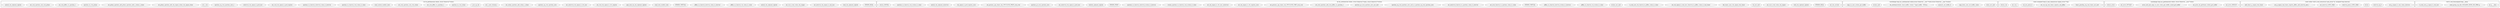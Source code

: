 digraph itimer_c{
		subgraph cluster_do_getitimer{
				label="int do_getitimer(int which, struct itimerval *value)";
				ITIMER_REAL[label="ITIMER_REAL"];
				lock_tsk_sighand_siglock[label="lock_tsk_sighand_siglock"];
				set_interval_tsk_signal_it_real_incr[label="set_interval_tsk_signal_it_real_incr"];
				set_val_it_real_value_tsk_singal[label="set_val_it_real_value_tsk_singal"];
				unlock_tsk_sighand_siglock[label="unlock_tsk_sighand_siglock"];
				jiffies_to_timeval_val_value_it_value[label="jiffies_to_timeval_val_value_it_value"];
				jiffies_to_timeval_interval_value_it_interval[label="jiffies_to_timeval_interval_value_it_interval"];
				ITIMER_VIRTUAL[label="ITIMER_VIRTUAL"];
				read_lock_tasklist_lock[label="read_lock_tasklist_lock"];
				spin_lock_irq_tsk_sighand_siglock[label="spin_lock_irq_tsk_sighand_siglock"];
				set_cval_tsk_signal_it_virt_expires[label="set_cval_tsk_signal_it_virt_expires"];
				set_cinterval_tsk_signal_it_virt_incr[label="set_cinterval_tsk_signal_it_virt_incr"];
				cputime_eq_cval_cputime_zero[label="cputime_eq_cval_cputime_zero"];
				set_utime_cputime_add_utime_t_utime[label="set_utime_cputime_add_utime_t_utime"];
				set_t_next_thread_t[label="set_t_next_thread_t"];
				t_not_eq_tsk[label="t_not_eq_tsk"];
				cputime_le_cval_utime[label="cputime_le_cval_utime"];
				set_cval_jiffies_to_cputime_1[label="set_cval_jiffies_to_cputime_1"];
				set_cval_cputime_sub_cval_utime[label="set_cval_cputime_sub_cval_utime"];
				unlock_tsk_sighand_siglock[label="unlock_tsk_sighand_siglock"];
				read_unlock_tasklist_lock[label="read_unlock_tasklist_lock"];
				cputime_to_timeval_cval_value_it_value[label="cputime_to_timeval_cval_value_it_value"];
				cputime_to_timeval_cinterval_value_it_interval[label="cputime_to_timeval_cinterval_value_it_interval"];
				read_lock_tasklist_lock[label="read_lock_tasklist_lock"];
				lock_tsk_sighand_siglock[label="lock_tsk_sighand_siglock"];
				set_cval_tsk_signal_it_prof_expires[label="set_cval_tsk_signal_it_prof_expires"];
				cinterval_tsk_signal_it_prof_incr[label="cinterval_tsk_signal_it_prof_incr"];
				cputime_eq_cval_cputime_zero_1[label="cputime_eq_cval_cputime_zero_1"];
				set_t_tsk[label="set_t_tsk"];
				set_ptime_cputime_add_tsk_signal_utime_tsk_signal_stime[label="set_ptime_cputime_add_tsk_signal_utime_tsk_signal_stime"];
				set_ptime_cputime_add_ptime_cputime_add_t_utime_t_stime[label="set_ptime_cputime_add_ptime_cputime_add_t_utime_t_stime"];
				set_t_next_thread_t[label="set_t_next_thread_t"];
				t_not_eq_tsk[label="t_not_eq_tsk"];
				cputime_le_cval_ptime[label="cputime_le_cval_ptime"];
				set_cval_jiffies_to_cputime_1_1[label="set_cval_jiffies_to_cputime_1"];
				set_cval_cputime_sub_cval_ptime[label="set_cval_cputime_sub_cval_ptime"];
				unlock_tsk_sighand_siglock_1[label="unlock_tsk_sighand_siglock"];
				read_unlock_tasklist_lock[label="read_unlock_tasklist_lock"];
				cputime_to_timeval_cval_value_it_value[label="cputime_to_timeval_cval_value_it_value"];
				cputime_to_timeval_cinterval_value_it_interval[label="cputime_to_timeval_cinterval_value_it_interval"];
		}

		subgraph cluster_do_setitimer{
				label="int do_setitimer(int which, struct itimerval *value, struct itimerval *ovalue)";
				set_tsk_current[label="set_tsk_current"];
				ITIMER_REAL_1[label="ITIMER_REAL"];
				lock_tsk_sighand_siglock_1[label="lock_tsk_sighand_siglock"];
				set_interval_tsk_signal_it_real_incr[label="set_interval_tsk_signal_it_real_incr"];
				set_val_it_real_value_tsk_signal[label="set_val_it_real_value_tsk_signal"];
				val_not_null[label="val_not_null"];
				del_timer_sync_tsk_signal_real_timer[label="del_timer_sync_tsk_signal_real_timer"];
				set_tsk_signal_it_real_incr_timerval_to_jiffies_value_it_real_timer[label="set_tsk_signal_it_real_incr_timerval_to_jiffies_value_it_real_timer"];
				it_real_arm_tsk_timeval_to_jiffies_value_it_value[label="it_real_arm_tsk_timeval_to_jiffies_value_it_value"];
				unlock_tsk_sighand_siglock[label="unlock_tsk_sighand_siglock"];
				ovalue_not_null[label="ovalue_not_null"];
				jiffies_to_timeval_val_ovalue_it_value[label="jiffies_to_timeval_val_ovalue_it_value"];
				jiffies_to_timeval_interval_ovalue_it_interval[label="jiffies_to_timeval_interval_ovalue_it_interval"];
				ITIMER_VIRTUAL_1[label="ITIMER_VIRTUAL"];
				set_nval_timeval_to_cputime_value_it_value[label="set_nval_timeval_to_cputime_value_it_value"];
				set_ninterval_timeval_to_cputime_value_it_interval[label="set_ninterval_timeval_to_cputime_value_it_interval"];
				read_lock_tasklist_lock[label="read_lock_tasklist_lock"];
				lock_tsk_sighand_siglock[label="lock_tsk_sighand_siglock"];
				set_cval_tsk_signal_it_virt_expires[label="set_cval_tsk_signal_it_virt_expires"];
				set_cinterval_tsk_signal_it_virt_incr[label="set_cinterval_tsk_signal_it_virt_incr"];
				cputime_eq_cval_cputime_zero_null_or_cputime_eq_nval_cputime_zero[label="cputime_eq_cval_cputime_zero_null_or_cputime_eq_nval_cputime_zero"];
				cputime_gt_nval_cputime_zero_not_null[label="cputime_gt_nval_cputime_zero_not_null"];
				set_nval_cputime_add_nval_jiffies_to_cputime_1[label="set_nval_cputime_add_nval_jiffies_to_cputime_1"];
				set_process_cpu_timer_tsk_CPUCLOCK_VIRT_nval_cval[label="set_process_cpu_timer_tsk_CPUCLOCK_VIRT_nval_cval"];
				set_tsk_signal_it_virt_expires_nval[label="set_tsk_signal_it_virt_expires_nval"];
				set_tsk_signal_it_virt_incr_ninterval[label="set_tsk_signal_it_virt_incr_ninterval"];
				unlock_tsk_sighand_siglock[label="unlock_tsk_sighand_siglock"];
				read_unlock_tasklist_lock[label="read_unlock_tasklist_lock"];
				ovalue_cputime_to_timeval_cval_ovalue_it_value[label="ovalue_cputime_to_timeval_cval_ovalue_it_value"];
				cputime_to_timeval_cinterval_ovalue_it_interval[label="cputime_to_timeval_cinterval_ovalue_it_interval"];
				ITIMER_PROF_1[label="ITIMER_PROF"];
				set_nval_timeval_to_cputime_value_it_value[label="set_nval_timeval_to_cputime_value_it_value"];
				set_ninterval_timeval_to_cputime_value_it_interval[label="set_ninterval_timeval_to_cputime_value_it_interval"];
				read_lock_tasklist_lock[label="read_lock_tasklist_lock"];
				locktsk_sighand_siglock[label="locktsk_sighand_siglock"];
				set_cval_tsk_signal_it_prof_expires[label="set_cval_tsk_signal_it_prof_expires"];
				set_cinterval_tsk_signal_it_prof_incr[label="set_cinterval_tsk_signal_it_prof_incr"];
				cputime_eq_cval_cputime_zero_null_or_cputime_eq_nval_cputime_zero[label="cputime_eq_cval_cputime_zero_null_or_cputime_eq_nval_cputime_zero"];
				cputime_gt_nval_cputime_zero[label="cputime_gt_nval_cputime_zero"];
				set_nval_cputime_add_nval_jiffies_to_cputime_1[label="set_nval_cputime_add_nval_jiffies_to_cputime_1"];
				set_process_cpu_timer_tsk_CPUCLOCK_PROF_nval_cval[label="set_process_cpu_timer_tsk_CPUCLOCK_PROF_nval_cval"];
				tsk_signal_it_prof_expires_nval[label="tsk_signal_it_prof_expires_nval"];
				unlock_tsk_sighand_ninterval[label="unlock_tsk_sighand_ninterval"];
				unlock_tsk_sighand_siglock[label="unlock_tsk_sighand_siglock"];
				read_unlock_tasklist_lock[label="read_unlock_tasklist_lock"];
				ovalue_not_null[label="ovalue_not_null"];
				cputime_to_timeval_cval_ovalue_it_value[label="cputime_to_timeval_cval_ovalue_it_value"];
				cputime_to_timeval_cinterval_ovalue_it_interval[label="cputime_to_timeval_cinterval_ovalue_it_interval"];
				return_EINVAL[label="return_EINVAL"];
		}

		subgraph cluster_sys_setitimer{
				label="asmlinkage long sys_setitimer(int which,struct itimerval __user *value,struct itimerval __user *ovalue)";
				value_not_null[label="value_not_null"];
				copy_form_user_set_buffer_value[label="copy_form_user_set_buffer_value"];
				memset_set_buffer_0[label="memset_set_buffer_0"];
				do_setitimer[label="do_setitimer(which, &set_buffer, ovalue ? &get_buffer : NULL);"];
				ovalue_null[label="ovalue_null"];
				copy_to_user[label="copy_to_user_ovalue_get_buffer"];
		}

		subgraph cluster_it_real_value{
			label="static unsigned long it_real_value(struct signal_struct *sig)";
			timer_pending_sig_real_timer_not_null[label="timer_pending_sig_real_timer_not_null"];
			set_val_sig_real_timer_expires_sub_jiffies[label="set_val_sig_real_timer_expires_sub_jiffies"];
			val_not_great_0[label="val_not_great_0"];
			set_val_1[label="set_val_1"];
			return_val[label="return_val"];
		}

		subgraph cluster_sys_getitimer{
			label="asmlinkage long sys_getitimer(int which, struct itimerval __user *value)";
			set_error_EFAULT[label="set_error_EFAULT"];
			value_not_null[label="value_not_null"];
			set_error_do_getitimer_which_get_buffer[label="set_error_do_getitimer_which_get_buffer"];
			error_null_and_copy_to_user_value_get_buffer_sizeof_get_buffer[label="error_null_and_copy_to_user_value_get_buffer_sizeof_get_buffer"];
			set_error_EFUALT[label="set_error_EFUALT"];
			return_error[label="return_error"];
		}

		subgraph cluster_it_real_arm{
			label="static inline void it_real_arm(struct task_struct *p, unsigned long interval)";
			set_p_signal_it_real_value_interval[label="set_p_signal_it_real_value_interval"];
			interval_eq_0[label="interval_eq_0"];
			return[label="return"];
			interval_great_LONG_MAX[label="interval_great_LONG_MAX"];
			set_interval_LONG_MAX[label="set_interval_LONG_MAX"];
			set_p_signal_real_timer_expires_jiffies_add_interval_add_1[label="set_p_signal_real_timer_expires_jiffies_add_interval_add_1"];
			add_timer_p_signal_real_timer[label="add_timer_p_signal_real_timer"];
		}

		subgraph cluster_it_real_fn{
			label="void it_real_fn(unsigned long __data)";
			set_p___data[label="set_p___data"];
			send_group_sig_info_SIGALRM_SEND_SIG_PRIV_p[label="send_group_sig_info_SIGALRM_SEND_SIG_PRIV_p"];
			it_real_arm_p_signal_it_real_incr[label="it_real_arm_p_signal_it_real_incr"];
		}

}
